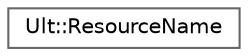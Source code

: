 digraph "Graphical Class Hierarchy"
{
 // LATEX_PDF_SIZE
  bgcolor="transparent";
  edge [fontname=Helvetica,fontsize=10,labelfontname=Helvetica,labelfontsize=10];
  node [fontname=Helvetica,fontsize=10,shape=box,height=0.2,width=0.4];
  rankdir="LR";
  Node0 [id="Node000000",label="Ult::ResourceName",height=0.2,width=0.4,color="grey40", fillcolor="white", style="filled",URL="$class_ult_1_1_resource_name.html",tooltip=" "];
}
